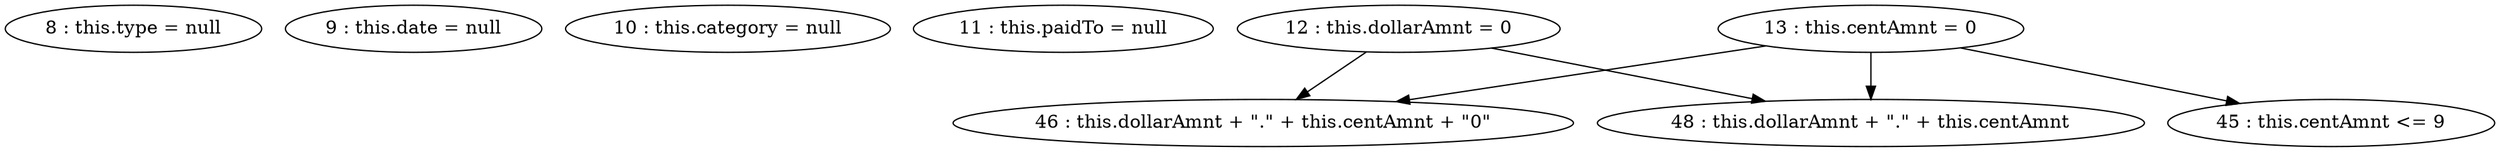 digraph G {
"8 : this.type = null"
"9 : this.date = null"
"10 : this.category = null"
"11 : this.paidTo = null"
"12 : this.dollarAmnt = 0"
"12 : this.dollarAmnt = 0" -> "48 : this.dollarAmnt + \".\" + this.centAmnt"
"12 : this.dollarAmnt = 0" -> "46 : this.dollarAmnt + \".\" + this.centAmnt + \"0\""
"13 : this.centAmnt = 0"
"13 : this.centAmnt = 0" -> "45 : this.centAmnt <= 9"
"13 : this.centAmnt = 0" -> "48 : this.dollarAmnt + \".\" + this.centAmnt"
"13 : this.centAmnt = 0" -> "46 : this.dollarAmnt + \".\" + this.centAmnt + \"0\""
"45 : this.centAmnt <= 9"
"46 : this.dollarAmnt + \".\" + this.centAmnt + \"0\""
"48 : this.dollarAmnt + \".\" + this.centAmnt"
}